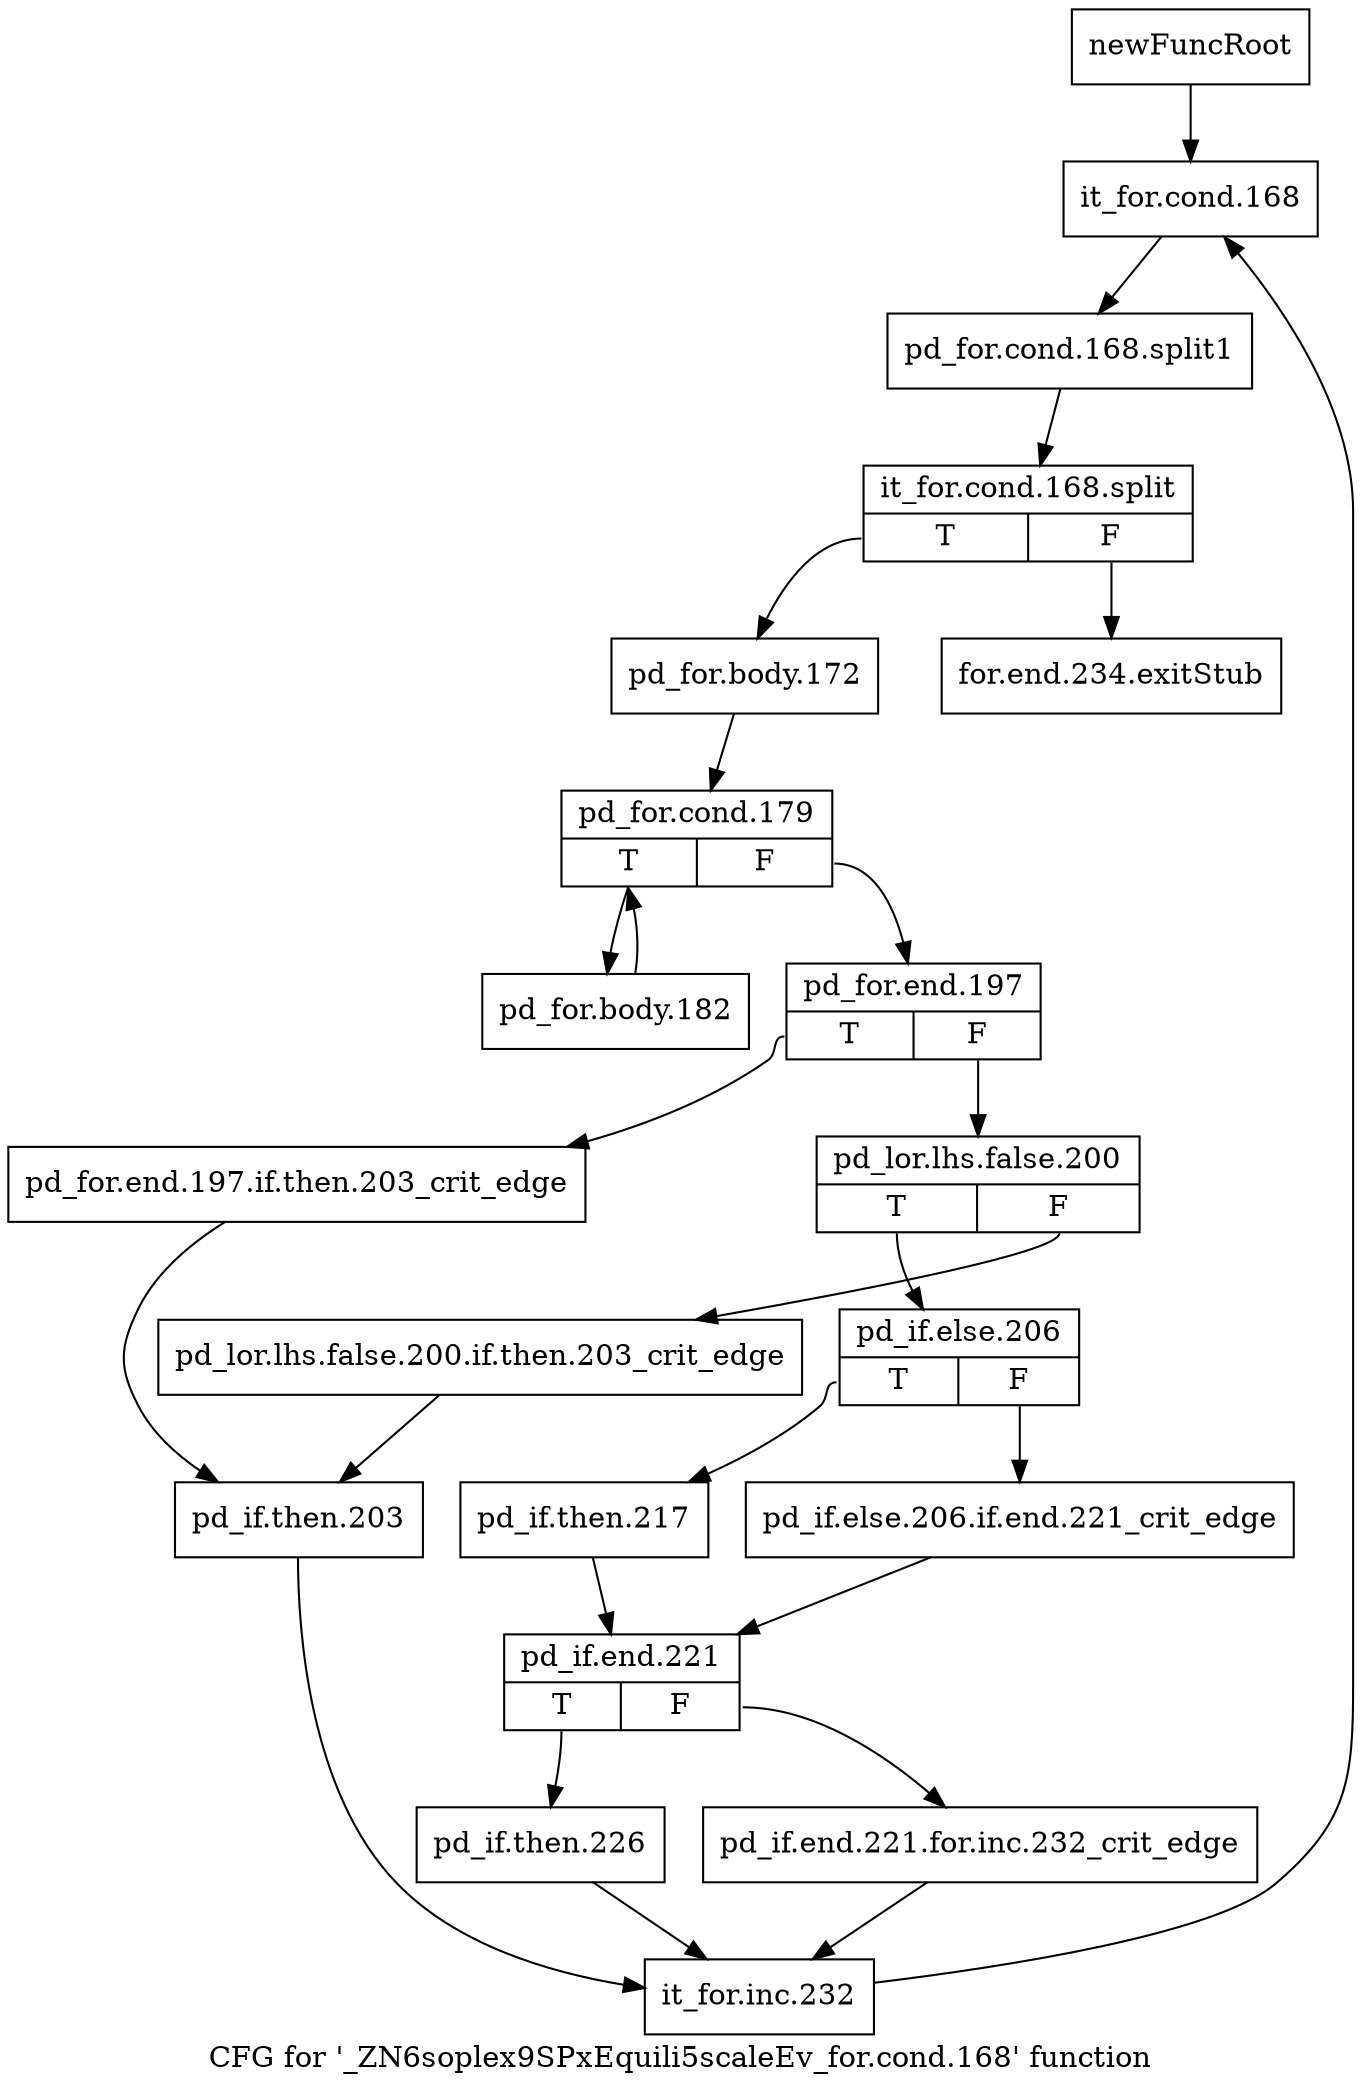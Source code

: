 digraph "CFG for '_ZN6soplex9SPxEquili5scaleEv_for.cond.168' function" {
	label="CFG for '_ZN6soplex9SPxEquili5scaleEv_for.cond.168' function";

	Node0x2dcdfe0 [shape=record,label="{newFuncRoot}"];
	Node0x2dcdfe0 -> Node0x2dce080;
	Node0x2dce030 [shape=record,label="{for.end.234.exitStub}"];
	Node0x2dce080 [shape=record,label="{it_for.cond.168}"];
	Node0x2dce080 -> Node0x3250170;
	Node0x3250170 [shape=record,label="{pd_for.cond.168.split1}"];
	Node0x3250170 -> Node0x3250bc0;
	Node0x3250bc0 [shape=record,label="{it_for.cond.168.split|{<s0>T|<s1>F}}"];
	Node0x3250bc0:s0 -> Node0x2dce0d0;
	Node0x3250bc0:s1 -> Node0x2dce030;
	Node0x2dce0d0 [shape=record,label="{pd_for.body.172}"];
	Node0x2dce0d0 -> Node0x2dce120;
	Node0x2dce120 [shape=record,label="{pd_for.cond.179|{<s0>T|<s1>F}}"];
	Node0x2dce120:s0 -> Node0x2dce530;
	Node0x2dce120:s1 -> Node0x2dce170;
	Node0x2dce170 [shape=record,label="{pd_for.end.197|{<s0>T|<s1>F}}"];
	Node0x2dce170:s0 -> Node0x2dce440;
	Node0x2dce170:s1 -> Node0x2dce1c0;
	Node0x2dce1c0 [shape=record,label="{pd_lor.lhs.false.200|{<s0>T|<s1>F}}"];
	Node0x2dce1c0:s0 -> Node0x2dce260;
	Node0x2dce1c0:s1 -> Node0x2dce210;
	Node0x2dce210 [shape=record,label="{pd_lor.lhs.false.200.if.then.203_crit_edge}"];
	Node0x2dce210 -> Node0x2dce490;
	Node0x2dce260 [shape=record,label="{pd_if.else.206|{<s0>T|<s1>F}}"];
	Node0x2dce260:s0 -> Node0x2dce300;
	Node0x2dce260:s1 -> Node0x2dce2b0;
	Node0x2dce2b0 [shape=record,label="{pd_if.else.206.if.end.221_crit_edge}"];
	Node0x2dce2b0 -> Node0x2dce350;
	Node0x2dce300 [shape=record,label="{pd_if.then.217}"];
	Node0x2dce300 -> Node0x2dce350;
	Node0x2dce350 [shape=record,label="{pd_if.end.221|{<s0>T|<s1>F}}"];
	Node0x2dce350:s0 -> Node0x2dce3f0;
	Node0x2dce350:s1 -> Node0x2dce3a0;
	Node0x2dce3a0 [shape=record,label="{pd_if.end.221.for.inc.232_crit_edge}"];
	Node0x2dce3a0 -> Node0x2dce4e0;
	Node0x2dce3f0 [shape=record,label="{pd_if.then.226}"];
	Node0x2dce3f0 -> Node0x2dce4e0;
	Node0x2dce440 [shape=record,label="{pd_for.end.197.if.then.203_crit_edge}"];
	Node0x2dce440 -> Node0x2dce490;
	Node0x2dce490 [shape=record,label="{pd_if.then.203}"];
	Node0x2dce490 -> Node0x2dce4e0;
	Node0x2dce4e0 [shape=record,label="{it_for.inc.232}"];
	Node0x2dce4e0 -> Node0x2dce080;
	Node0x2dce530 [shape=record,label="{pd_for.body.182}"];
	Node0x2dce530 -> Node0x2dce120;
}
